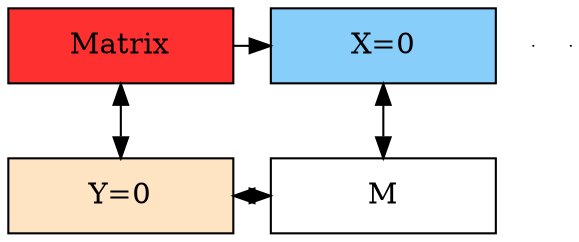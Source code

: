 digraph Sparce_Matrix { 
 node [shape=box]
	Mt[ label = "Matrix", width = 1.5, style = filled, fillcolor = firebrick1, group = 1 ];
	e0[ shape = point, width = 0 ];
e1[shape = point, width = 0];
Nodox2 [label = "X=0"width = 1.5 style = filled, fillcolor = lightskyblue, group =2];
Nodoy3->Nodoy4[constraint=false, dir=both];
Nodoy3 [label = "Y=0"width = 1.5 style = filled, fillcolor = bisque1, group = 1  ];
Nodox2->Nodoy4[dir=both]
Mt->Nodox2;
Mt->Nodoy3[dir=both];
 { rank = same; Mt; Nodox2}
Nodoy3[label = "Y=0" width = 1.5, group = 1];
Nodoy4[label = "M" width = 1.5, group = 2];
{rank= same; Nodoy3;Nodoy4}
}